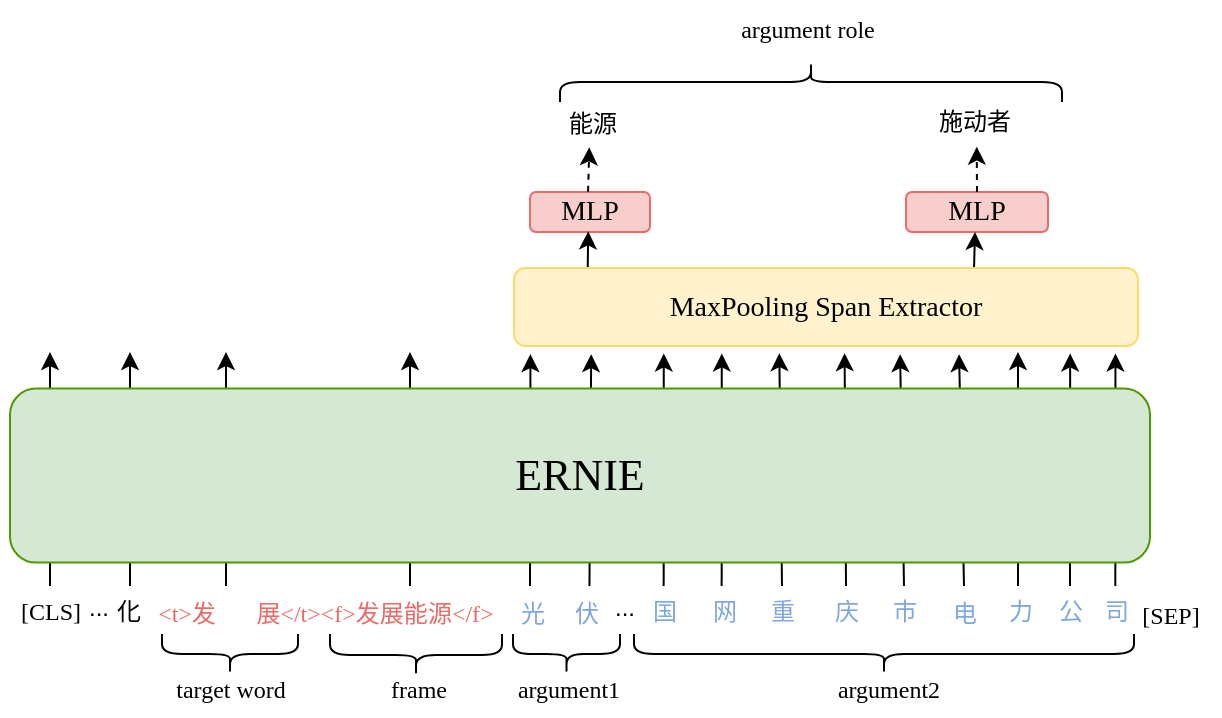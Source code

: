 <mxfile version="22.1.7" type="github">
  <diagram name="第 1 页" id="cDEk6XNcKek-WAjLcnGO">
    <mxGraphModel dx="1196" dy="541" grid="0" gridSize="10" guides="1" tooltips="1" connect="1" arrows="1" fold="1" page="1" pageScale="1" pageWidth="827" pageHeight="1169" math="0" shadow="0">
      <root>
        <mxCell id="0" />
        <mxCell id="1" parent="0" />
        <mxCell id="wikc9cr1I75WuTmCPpgR-7" value="&lt;font face=&quot;Georgia&quot;&gt;[CLS]&lt;/font&gt;" style="text;html=1;align=center;verticalAlign=middle;resizable=0;points=[];autosize=1;strokeColor=none;fillColor=none;" parent="1" vertex="1">
          <mxGeometry x="195" y="634" width="50" height="30" as="geometry" />
        </mxCell>
        <mxCell id="wikc9cr1I75WuTmCPpgR-8" value="&lt;font color=&quot;#ea6b66&quot; face=&quot;宋体-简&quot;&gt;&lt;font style=&quot;vertical-align: inherit;&quot;&gt;&lt;font style=&quot;vertical-align: inherit;&quot;&gt;&amp;lt;t&amp;gt;发&lt;/font&gt;&lt;/font&gt;&lt;/font&gt;" style="text;html=1;align=center;verticalAlign=middle;resizable=0;points=[];autosize=1;strokeColor=none;fillColor=none;" parent="1" vertex="1">
          <mxGeometry x="262" y="636" width="52" height="27" as="geometry" />
        </mxCell>
        <mxCell id="wikc9cr1I75WuTmCPpgR-9" value="&lt;font color=&quot;#ea6b66&quot; face=&quot;宋体-简&quot;&gt;&lt;font style=&quot;vertical-align: inherit;&quot;&gt;&lt;font style=&quot;vertical-align: inherit;&quot;&gt;&lt;font style=&quot;vertical-align: inherit;&quot;&gt;&lt;font style=&quot;vertical-align: inherit;&quot;&gt;展&amp;lt;/t&amp;gt;&amp;lt;f&amp;gt;发展能&lt;/font&gt;&lt;/font&gt;&lt;/font&gt;&lt;/font&gt;&lt;/font&gt;&lt;font face=&quot;楷体-简&quot; color=&quot;#ea6b66&quot;&gt;&lt;font style=&quot;vertical-align: inherit;&quot;&gt;&lt;font style=&quot;vertical-align: inherit;&quot;&gt;&lt;font style=&quot;vertical-align: inherit;&quot;&gt;&lt;font style=&quot;vertical-align: inherit;&quot;&gt;源&lt;/font&gt;&lt;/font&gt;&lt;/font&gt;&lt;/font&gt;&lt;/font&gt;&lt;font color=&quot;#ea6b66&quot; face=&quot;宋体-简&quot;&gt;&lt;font style=&quot;vertical-align: inherit;&quot;&gt;&lt;font style=&quot;vertical-align: inherit;&quot;&gt;&lt;font style=&quot;vertical-align: inherit;&quot;&gt;&lt;font style=&quot;vertical-align: inherit;&quot;&gt;&amp;lt;/f&amp;gt;&lt;/font&gt;&lt;/font&gt;&lt;/font&gt;&lt;/font&gt;&lt;/font&gt;" style="text;html=1;align=center;verticalAlign=middle;resizable=0;points=[];autosize=1;strokeColor=none;fillColor=none;" parent="1" vertex="1">
          <mxGeometry x="305" y="636" width="154" height="27" as="geometry" />
        </mxCell>
        <mxCell id="wikc9cr1I75WuTmCPpgR-10" value="..." style="text;html=1;align=center;verticalAlign=middle;resizable=0;points=[];autosize=1;strokeColor=none;fillColor=none;" parent="1" vertex="1">
          <mxGeometry x="230" y="634" width="28" height="26" as="geometry" />
        </mxCell>
        <mxCell id="wikc9cr1I75WuTmCPpgR-11" value="&lt;font color=&quot;#7ea6e0&quot;&gt;&lt;font style=&quot;vertical-align: inherit;&quot;&gt;&lt;font style=&quot;vertical-align: inherit;&quot;&gt;光&lt;/font&gt;&lt;/font&gt;&lt;/font&gt;" style="text;html=1;align=center;verticalAlign=middle;resizable=0;points=[];autosize=1;strokeColor=none;fillColor=none;fontFamily=宋体-简;" parent="1" vertex="1">
          <mxGeometry x="446" y="637" width="30" height="26" as="geometry" />
        </mxCell>
        <mxCell id="wikc9cr1I75WuTmCPpgR-12" value="&lt;font color=&quot;#7ea6e0&quot;&gt;&lt;font style=&quot;vertical-align: inherit;&quot;&gt;&lt;font style=&quot;vertical-align: inherit;&quot;&gt;&lt;font style=&quot;vertical-align: inherit;&quot;&gt;&lt;font style=&quot;vertical-align: inherit;&quot;&gt;伏&lt;/font&gt;&lt;/font&gt;&lt;/font&gt;&lt;/font&gt;&lt;/font&gt;" style="text;html=1;align=center;verticalAlign=middle;resizable=0;points=[];autosize=1;strokeColor=none;fillColor=none;fontFamily=宋体-简;" parent="1" vertex="1">
          <mxGeometry x="473" y="637" width="30" height="26" as="geometry" />
        </mxCell>
        <mxCell id="wikc9cr1I75WuTmCPpgR-17" value="&lt;font style=&quot;vertical-align: inherit;&quot;&gt;&lt;font style=&quot;vertical-align: inherit;&quot;&gt;化&lt;/font&gt;&lt;/font&gt;" style="text;html=1;align=center;verticalAlign=middle;resizable=0;points=[];autosize=1;strokeColor=none;fillColor=none;fontFamily=宋体-简;" parent="1" vertex="1">
          <mxGeometry x="244" y="636" width="30" height="26" as="geometry" />
        </mxCell>
        <mxCell id="wikc9cr1I75WuTmCPpgR-20" value="&lt;font face=&quot;Georgia&quot;&gt;[SEP]&lt;/font&gt;" style="text;html=1;align=center;verticalAlign=middle;resizable=0;points=[];autosize=1;strokeColor=none;fillColor=none;" parent="1" vertex="1">
          <mxGeometry x="755" y="636" width="50" height="30" as="geometry" />
        </mxCell>
        <mxCell id="wikc9cr1I75WuTmCPpgR-21" value="..." style="text;html=1;align=center;verticalAlign=middle;resizable=0;points=[];autosize=1;strokeColor=none;fillColor=none;" parent="1" vertex="1">
          <mxGeometry x="492.5" y="634" width="28" height="26" as="geometry" />
        </mxCell>
        <mxCell id="wikc9cr1I75WuTmCPpgR-25" value="" style="shape=curlyBracket;whiteSpace=wrap;html=1;rounded=1;flipH=1;labelPosition=right;verticalLabelPosition=middle;align=left;verticalAlign=middle;direction=north;" parent="1" vertex="1">
          <mxGeometry x="451.5" y="660" width="53.5" height="20" as="geometry" />
        </mxCell>
        <mxCell id="wikc9cr1I75WuTmCPpgR-26" value="&lt;font style=&quot;&quot; face=&quot;Georgia&quot;&gt;&lt;font style=&quot;vertical-align: inherit;&quot;&gt;&lt;font style=&quot;vertical-align: inherit; font-size: 12px;&quot;&gt;argument1&lt;/font&gt;&lt;/font&gt;&lt;/font&gt;" style="text;html=1;align=center;verticalAlign=middle;resizable=0;points=[];autosize=1;strokeColor=none;fillColor=none;" parent="1" vertex="1">
          <mxGeometry x="441.25" y="675" width="75" height="26" as="geometry" />
        </mxCell>
        <mxCell id="wikc9cr1I75WuTmCPpgR-27" value="" style="shape=curlyBracket;whiteSpace=wrap;html=1;rounded=1;flipH=1;labelPosition=right;verticalLabelPosition=middle;align=left;verticalAlign=middle;direction=north;" parent="1" vertex="1">
          <mxGeometry x="276" y="660" width="68" height="20" as="geometry" />
        </mxCell>
        <mxCell id="wikc9cr1I75WuTmCPpgR-28" value="&lt;font face=&quot;Georgia&quot;&gt;&lt;font style=&quot;vertical-align: inherit;&quot;&gt;&lt;font style=&quot;vertical-align: inherit;&quot;&gt;target word&lt;/font&gt;&lt;/font&gt;&lt;/font&gt;" style="text;html=1;align=center;verticalAlign=middle;resizable=0;points=[];autosize=1;strokeColor=none;fillColor=none;" parent="1" vertex="1">
          <mxGeometry x="270.5" y="675" width="79" height="26" as="geometry" />
        </mxCell>
        <mxCell id="wikc9cr1I75WuTmCPpgR-46" value="&lt;font style=&quot;font-size: 14px;&quot; face=&quot;Georgia&quot;&gt;MLP&lt;/font&gt;" style="rounded=1;whiteSpace=wrap;html=1;fillColor=#F8CECC;strokeColor=#EA6B66;" parent="1" vertex="1">
          <mxGeometry x="460" y="439" width="60" height="20" as="geometry" />
        </mxCell>
        <mxCell id="wikc9cr1I75WuTmCPpgR-49" value="&lt;font color=&quot;#7ea6e0&quot;&gt;&lt;font style=&quot;vertical-align: inherit;&quot;&gt;&lt;font style=&quot;vertical-align: inherit;&quot;&gt;国&lt;/font&gt;&lt;/font&gt;&lt;/font&gt;" style="text;html=1;align=center;verticalAlign=middle;resizable=0;points=[];autosize=1;strokeColor=none;fillColor=none;fontFamily=宋体-简;" parent="1" vertex="1">
          <mxGeometry x="512" y="636" width="30" height="26" as="geometry" />
        </mxCell>
        <mxCell id="wikc9cr1I75WuTmCPpgR-50" value="&lt;font color=&quot;#7ea6e0&quot;&gt;&lt;font style=&quot;vertical-align: inherit;&quot;&gt;&lt;font style=&quot;vertical-align: inherit;&quot;&gt;网&lt;/font&gt;&lt;/font&gt;&lt;/font&gt;" style="text;html=1;align=center;verticalAlign=middle;resizable=0;points=[];autosize=1;strokeColor=none;fillColor=none;fontFamily=宋体-简;" parent="1" vertex="1">
          <mxGeometry x="542" y="636" width="30" height="26" as="geometry" />
        </mxCell>
        <mxCell id="wikc9cr1I75WuTmCPpgR-51" value="&lt;font color=&quot;#7ea6e0&quot;&gt;&lt;font style=&quot;vertical-align: inherit;&quot;&gt;&lt;font style=&quot;vertical-align: inherit;&quot;&gt;重&lt;/font&gt;&lt;/font&gt;&lt;/font&gt;" style="text;html=1;align=center;verticalAlign=middle;resizable=0;points=[];autosize=1;strokeColor=none;fillColor=none;fontFamily=宋体-简;" parent="1" vertex="1">
          <mxGeometry x="571" y="636" width="30" height="26" as="geometry" />
        </mxCell>
        <mxCell id="wikc9cr1I75WuTmCPpgR-52" value="&lt;font color=&quot;#7ea6e0&quot;&gt;&lt;font style=&quot;vertical-align: inherit;&quot;&gt;&lt;font style=&quot;vertical-align: inherit;&quot;&gt;庆&lt;/font&gt;&lt;/font&gt;&lt;/font&gt;" style="text;html=1;align=center;verticalAlign=middle;resizable=0;points=[];autosize=1;strokeColor=none;fillColor=none;fontFamily=宋体-简;" parent="1" vertex="1">
          <mxGeometry x="603" y="636" width="30" height="26" as="geometry" />
        </mxCell>
        <mxCell id="wikc9cr1I75WuTmCPpgR-53" value="" style="shape=curlyBracket;whiteSpace=wrap;html=1;rounded=1;flipH=1;labelPosition=right;verticalLabelPosition=middle;align=left;verticalAlign=middle;direction=north;" parent="1" vertex="1">
          <mxGeometry x="512" y="660" width="250" height="20" as="geometry" />
        </mxCell>
        <mxCell id="wikc9cr1I75WuTmCPpgR-54" value="&lt;font style=&quot;&quot; face=&quot;Georgia&quot;&gt;&lt;font style=&quot;vertical-align: inherit;&quot;&gt;&lt;font style=&quot;vertical-align: inherit; font-size: 12px;&quot;&gt;argument2&lt;/font&gt;&lt;/font&gt;&lt;/font&gt;" style="text;html=1;align=center;verticalAlign=middle;resizable=0;points=[];autosize=1;strokeColor=none;fillColor=none;" parent="1" vertex="1">
          <mxGeometry x="601" y="675" width="76" height="26" as="geometry" />
        </mxCell>
        <mxCell id="wikc9cr1I75WuTmCPpgR-55" value="" style="shape=curlyBracket;whiteSpace=wrap;html=1;rounded=1;flipH=1;labelPosition=right;verticalLabelPosition=middle;align=left;verticalAlign=middle;direction=north;" parent="1" vertex="1">
          <mxGeometry x="360" y="660" width="86" height="21" as="geometry" />
        </mxCell>
        <mxCell id="wikc9cr1I75WuTmCPpgR-56" value="&lt;font face=&quot;Georgia&quot;&gt;&lt;font style=&quot;vertical-align: inherit;&quot;&gt;&lt;font style=&quot;vertical-align: inherit;&quot;&gt;frame&lt;/font&gt;&lt;/font&gt;&lt;/font&gt;" style="text;html=1;align=center;verticalAlign=middle;resizable=0;points=[];autosize=1;strokeColor=none;fillColor=none;" parent="1" vertex="1">
          <mxGeometry x="379.5" y="675" width="49" height="26" as="geometry" />
        </mxCell>
        <mxCell id="wikc9cr1I75WuTmCPpgR-61" value="&lt;font style=&quot;font-size: 14px;&quot; face=&quot;Georgia&quot;&gt;MLP&lt;/font&gt;" style="rounded=1;whiteSpace=wrap;html=1;fillColor=#F8CECC;strokeColor=#EA6B66;" parent="1" vertex="1">
          <mxGeometry x="648" y="439" width="71" height="20" as="geometry" />
        </mxCell>
        <mxCell id="wikc9cr1I75WuTmCPpgR-62" value="" style="endArrow=classic;html=1;rounded=0;entryX=0.485;entryY=0.983;entryDx=0;entryDy=0;entryPerimeter=0;exitX=0.118;exitY=0.119;exitDx=0;exitDy=0;exitPerimeter=0;" parent="1" source="wikc9cr1I75WuTmCPpgR-39" target="wikc9cr1I75WuTmCPpgR-46" edge="1">
          <mxGeometry width="50" height="50" relative="1" as="geometry">
            <mxPoint x="492" y="486" as="sourcePoint" />
            <mxPoint x="469" y="335" as="targetPoint" />
          </mxGeometry>
        </mxCell>
        <mxCell id="wikc9cr1I75WuTmCPpgR-64" value="" style="endArrow=classic;html=1;rounded=0;exitX=0.737;exitY=0.071;exitDx=0;exitDy=0;entryX=0.486;entryY=1;entryDx=0;entryDy=0;entryPerimeter=0;exitPerimeter=0;" parent="1" source="wikc9cr1I75WuTmCPpgR-39" target="wikc9cr1I75WuTmCPpgR-61" edge="1">
          <mxGeometry width="50" height="50" relative="1" as="geometry">
            <mxPoint x="652" y="481" as="sourcePoint" />
            <mxPoint x="652" y="460" as="targetPoint" />
          </mxGeometry>
        </mxCell>
        <mxCell id="wikc9cr1I75WuTmCPpgR-67" value="&lt;font face=&quot;楷体-简&quot;&gt;&lt;font style=&quot;vertical-align: inherit;&quot;&gt;&lt;font style=&quot;vertical-align: inherit;&quot;&gt;&lt;font style=&quot;vertical-align: inherit;&quot;&gt;&lt;font style=&quot;vertical-align: inherit;&quot;&gt;&lt;font style=&quot;vertical-align: inherit;&quot;&gt;&lt;font style=&quot;vertical-align: inherit;&quot;&gt;能源&lt;/font&gt;&lt;/font&gt;&lt;/font&gt;&lt;/font&gt;&lt;/font&gt;&lt;/font&gt;&lt;/font&gt;" style="text;html=1;align=center;verticalAlign=middle;resizable=0;points=[];autosize=1;strokeColor=none;fillColor=none;" parent="1" vertex="1">
          <mxGeometry x="470" y="391" width="42" height="27" as="geometry" />
        </mxCell>
        <mxCell id="wikc9cr1I75WuTmCPpgR-68" value="&lt;font face=&quot;楷体-简&quot;&gt;施动者&lt;/font&gt;" style="text;html=1;align=center;verticalAlign=middle;resizable=0;points=[];autosize=1;strokeColor=none;fillColor=none;" parent="1" vertex="1">
          <mxGeometry x="651.5" y="389" width="60" height="30" as="geometry" />
        </mxCell>
        <mxCell id="wikc9cr1I75WuTmCPpgR-69" value="" style="endArrow=classic;html=1;rounded=0;exitX=0.484;exitY=-0.008;exitDx=0;exitDy=0;exitPerimeter=0;dashed=1;entryX=0.468;entryY=0.951;entryDx=0;entryDy=0;entryPerimeter=0;" parent="1" source="wikc9cr1I75WuTmCPpgR-46" edge="1" target="wikc9cr1I75WuTmCPpgR-67">
          <mxGeometry width="50" height="50" relative="1" as="geometry">
            <mxPoint x="513.75" y="439" as="sourcePoint" />
            <mxPoint x="488" y="415" as="targetPoint" />
          </mxGeometry>
        </mxCell>
        <mxCell id="wikc9cr1I75WuTmCPpgR-72" value="&lt;font face=&quot;Georgia&quot;&gt;&lt;font style=&quot;vertical-align: inherit;&quot;&gt;&lt;font style=&quot;vertical-align: inherit;&quot;&gt;argument role&lt;/font&gt;&lt;/font&gt;&lt;/font&gt;" style="text;html=1;strokeColor=none;fillColor=none;align=center;verticalAlign=middle;whiteSpace=wrap;rounded=0;" parent="1" vertex="1">
          <mxGeometry x="553" y="343" width="92" height="30" as="geometry" />
        </mxCell>
        <mxCell id="wikc9cr1I75WuTmCPpgR-73" value="" style="shape=curlyBracket;whiteSpace=wrap;html=1;rounded=1;flipH=1;labelPosition=right;verticalLabelPosition=middle;align=left;verticalAlign=middle;direction=south;" parent="1" vertex="1">
          <mxGeometry x="475" y="374" width="251" height="20" as="geometry" />
        </mxCell>
        <mxCell id="fCZt3Lphy2ytk_YCttzU-1" value="&lt;font color=&quot;#7ea6e0&quot;&gt;&lt;font style=&quot;vertical-align: inherit;&quot;&gt;&lt;font style=&quot;vertical-align: inherit;&quot;&gt;市&lt;/font&gt;&lt;/font&gt;&lt;/font&gt;" style="text;html=1;align=center;verticalAlign=middle;resizable=0;points=[];autosize=1;strokeColor=none;fillColor=none;fontFamily=宋体-简;" vertex="1" parent="1">
          <mxGeometry x="632" y="635.5" width="30" height="26" as="geometry" />
        </mxCell>
        <mxCell id="fCZt3Lphy2ytk_YCttzU-4" value="&lt;font color=&quot;#7ea6e0&quot;&gt;&lt;font style=&quot;vertical-align: inherit;&quot;&gt;&lt;font style=&quot;vertical-align: inherit;&quot;&gt;&lt;font style=&quot;vertical-align: inherit;&quot;&gt;&lt;font style=&quot;vertical-align: inherit;&quot;&gt;电&lt;/font&gt;&lt;/font&gt;&lt;/font&gt;&lt;/font&gt;&lt;/font&gt;" style="text;html=1;align=center;verticalAlign=middle;resizable=0;points=[];autosize=1;strokeColor=none;fillColor=none;fontFamily=宋体-简;" vertex="1" parent="1">
          <mxGeometry x="662" y="636.5" width="30" height="26" as="geometry" />
        </mxCell>
        <mxCell id="fCZt3Lphy2ytk_YCttzU-5" value="&lt;font color=&quot;#7ea6e0&quot;&gt;&lt;font style=&quot;vertical-align: inherit;&quot;&gt;&lt;font style=&quot;vertical-align: inherit;&quot;&gt;&lt;font style=&quot;vertical-align: inherit;&quot;&gt;&lt;font style=&quot;vertical-align: inherit;&quot;&gt;力&lt;/font&gt;&lt;/font&gt;&lt;/font&gt;&lt;/font&gt;&lt;/font&gt;" style="text;html=1;align=center;verticalAlign=middle;resizable=0;points=[];autosize=1;strokeColor=none;fillColor=none;fontFamily=宋体-简;" vertex="1" parent="1">
          <mxGeometry x="690" y="636" width="30" height="26" as="geometry" />
        </mxCell>
        <mxCell id="fCZt3Lphy2ytk_YCttzU-7" value="&lt;font color=&quot;#7ea6e0&quot;&gt;&lt;font style=&quot;vertical-align: inherit;&quot;&gt;&lt;font style=&quot;vertical-align: inherit;&quot;&gt;公&lt;/font&gt;&lt;/font&gt;&lt;/font&gt;" style="text;html=1;align=center;verticalAlign=middle;resizable=0;points=[];autosize=1;strokeColor=none;fillColor=none;fontFamily=宋体-简;" vertex="1" parent="1">
          <mxGeometry x="715" y="636" width="30" height="26" as="geometry" />
        </mxCell>
        <mxCell id="fCZt3Lphy2ytk_YCttzU-8" value="&lt;font color=&quot;#7ea6e0&quot;&gt;&lt;font style=&quot;vertical-align: inherit;&quot;&gt;&lt;font style=&quot;vertical-align: inherit;&quot;&gt;&lt;font style=&quot;vertical-align: inherit;&quot;&gt;&lt;font style=&quot;vertical-align: inherit;&quot;&gt;司&lt;/font&gt;&lt;/font&gt;&lt;/font&gt;&lt;/font&gt;&lt;/font&gt;" style="text;html=1;align=center;verticalAlign=middle;resizable=0;points=[];autosize=1;strokeColor=none;fillColor=none;fontFamily=宋体-简;" vertex="1" parent="1">
          <mxGeometry x="738" y="636" width="30" height="26" as="geometry" />
        </mxCell>
        <mxCell id="wikc9cr1I75WuTmCPpgR-39" value="&lt;font style=&quot;font-size: 14px;&quot; face=&quot;Georgia&quot;&gt;MaxPooling Span Extractor&lt;/font&gt;" style="rounded=1;whiteSpace=wrap;html=1;fillColor=#FFF2CC;strokeColor=#FFD966;" parent="1" vertex="1">
          <mxGeometry x="452" y="477" width="312" height="39" as="geometry" />
        </mxCell>
        <mxCell id="fCZt3Lphy2ytk_YCttzU-13" value="" style="endArrow=classic;html=1;rounded=0;exitX=0.5;exitY=0;exitDx=0;exitDy=0;dashed=1;entryX=0.531;entryY=0.911;entryDx=0;entryDy=0;entryPerimeter=0;" edge="1" parent="1" source="wikc9cr1I75WuTmCPpgR-61" target="wikc9cr1I75WuTmCPpgR-68">
          <mxGeometry width="50" height="50" relative="1" as="geometry">
            <mxPoint x="499" y="449" as="sourcePoint" />
            <mxPoint x="601" y="408" as="targetPoint" />
          </mxGeometry>
        </mxCell>
        <mxCell id="wikc9cr1I75WuTmCPpgR-2" value="" style="endArrow=classic;html=1;rounded=0;entryX=0.519;entryY=0.993;entryDx=0;entryDy=0;entryPerimeter=0;" parent="1" edge="1">
          <mxGeometry width="50" height="50" relative="1" as="geometry">
            <mxPoint x="586" y="636" as="sourcePoint" />
            <mxPoint x="584.649" y="519.573" as="targetPoint" />
          </mxGeometry>
        </mxCell>
        <mxCell id="wikc9cr1I75WuTmCPpgR-3" value="" style="endArrow=classic;html=1;rounded=0;entryX=0.376;entryY=1;entryDx=0;entryDy=0;entryPerimeter=0;" parent="1" edge="1">
          <mxGeometry width="50" height="50" relative="1" as="geometry">
            <mxPoint x="526.83" y="636" as="sourcePoint" />
            <mxPoint x="526.896" y="519.731" as="targetPoint" />
          </mxGeometry>
        </mxCell>
        <mxCell id="wikc9cr1I75WuTmCPpgR-4" value="" style="endArrow=classic;html=1;rounded=0;entryX=0.082;entryY=1.014;entryDx=0;entryDy=0;entryPerimeter=0;" parent="1" edge="1">
          <mxGeometry width="50" height="50" relative="1" as="geometry">
            <mxPoint x="460" y="636" as="sourcePoint" />
            <mxPoint x="460.222" y="520.049" as="targetPoint" />
          </mxGeometry>
        </mxCell>
        <mxCell id="wikc9cr1I75WuTmCPpgR-5" value="" style="endArrow=classic;html=1;rounded=0;entryX=0.231;entryY=1.016;entryDx=0;entryDy=0;entryPerimeter=0;" parent="1" edge="1">
          <mxGeometry width="50" height="50" relative="1" as="geometry">
            <mxPoint x="489.72" y="636" as="sourcePoint" />
            <mxPoint x="490.601" y="520.094" as="targetPoint" />
          </mxGeometry>
        </mxCell>
        <mxCell id="wikc9cr1I75WuTmCPpgR-6" value="" style="endArrow=classic;html=1;rounded=0;entryX=0.669;entryY=0.993;entryDx=0;entryDy=0;entryPerimeter=0;" parent="1" edge="1">
          <mxGeometry width="50" height="50" relative="1" as="geometry">
            <mxPoint x="618" y="636" as="sourcePoint" />
            <mxPoint x="617.299" y="519.573" as="targetPoint" />
          </mxGeometry>
        </mxCell>
        <mxCell id="wikc9cr1I75WuTmCPpgR-14" value="" style="endArrow=classic;html=1;rounded=0;" parent="1" edge="1">
          <mxGeometry width="50" height="50" relative="1" as="geometry">
            <mxPoint x="400" y="636" as="sourcePoint" />
            <mxPoint x="400" y="519" as="targetPoint" />
          </mxGeometry>
        </mxCell>
        <mxCell id="wikc9cr1I75WuTmCPpgR-18" value="" style="endArrow=classic;html=1;rounded=0;entryX=0.812;entryY=1.016;entryDx=0;entryDy=0;entryPerimeter=0;" parent="1" edge="1">
          <mxGeometry width="50" height="50" relative="1" as="geometry">
            <mxPoint x="647" y="636" as="sourcePoint" />
            <mxPoint x="645.052" y="520.094" as="targetPoint" />
          </mxGeometry>
        </mxCell>
        <mxCell id="wikc9cr1I75WuTmCPpgR-19" value="" style="endArrow=classic;html=1;rounded=0;" parent="1" edge="1">
          <mxGeometry width="50" height="50" relative="1" as="geometry">
            <mxPoint x="308" y="636" as="sourcePoint" />
            <mxPoint x="308" y="519" as="targetPoint" />
          </mxGeometry>
        </mxCell>
        <mxCell id="wikc9cr1I75WuTmCPpgR-22" value="" style="endArrow=classic;html=1;rounded=0;" parent="1" edge="1">
          <mxGeometry width="50" height="50" relative="1" as="geometry">
            <mxPoint x="260" y="636" as="sourcePoint" />
            <mxPoint x="260" y="519" as="targetPoint" />
          </mxGeometry>
        </mxCell>
        <mxCell id="wikc9cr1I75WuTmCPpgR-23" value="" style="endArrow=classic;html=1;rounded=0;" parent="1" edge="1">
          <mxGeometry width="50" height="50" relative="1" as="geometry">
            <mxPoint x="220" y="636" as="sourcePoint" />
            <mxPoint x="220" y="519" as="targetPoint" />
          </mxGeometry>
        </mxCell>
        <mxCell id="wikc9cr1I75WuTmCPpgR-47" value="" style="endArrow=classic;html=1;rounded=0;entryX=0.954;entryY=1.016;entryDx=0;entryDy=0;entryPerimeter=0;" parent="1" edge="1">
          <mxGeometry width="50" height="50" relative="1" as="geometry">
            <mxPoint x="677" y="636" as="sourcePoint" />
            <mxPoint x="674.534" y="520.094" as="targetPoint" />
          </mxGeometry>
        </mxCell>
        <mxCell id="wikc9cr1I75WuTmCPpgR-48" value="" style="endArrow=classic;html=1;rounded=0;" parent="1" edge="1">
          <mxGeometry width="50" height="50" relative="1" as="geometry">
            <mxPoint x="704" y="636" as="sourcePoint" />
            <mxPoint x="704" y="519" as="targetPoint" />
          </mxGeometry>
        </mxCell>
        <mxCell id="fCZt3Lphy2ytk_YCttzU-9" value="" style="endArrow=classic;html=1;rounded=0;entryX=0.376;entryY=1;entryDx=0;entryDy=0;entryPerimeter=0;" edge="1" parent="1">
          <mxGeometry width="50" height="50" relative="1" as="geometry">
            <mxPoint x="555.83" y="636" as="sourcePoint" />
            <mxPoint x="555.896" y="519.731" as="targetPoint" />
          </mxGeometry>
        </mxCell>
        <mxCell id="fCZt3Lphy2ytk_YCttzU-10" value="" style="endArrow=classic;html=1;rounded=0;entryX=0.376;entryY=1;entryDx=0;entryDy=0;entryPerimeter=0;" edge="1" parent="1">
          <mxGeometry width="50" height="50" relative="1" as="geometry">
            <mxPoint x="730.0" y="636" as="sourcePoint" />
            <mxPoint x="730.066" y="519.731" as="targetPoint" />
          </mxGeometry>
        </mxCell>
        <mxCell id="fCZt3Lphy2ytk_YCttzU-11" value="" style="endArrow=classic;html=1;rounded=0;entryX=0.376;entryY=1;entryDx=0;entryDy=0;entryPerimeter=0;" edge="1" parent="1">
          <mxGeometry width="50" height="50" relative="1" as="geometry">
            <mxPoint x="752.67" y="636" as="sourcePoint" />
            <mxPoint x="752.736" y="519.731" as="targetPoint" />
          </mxGeometry>
        </mxCell>
        <mxCell id="wikc9cr1I75WuTmCPpgR-24" value="&lt;font style=&quot;font-size: 22px;&quot; face=&quot;Georgia&quot;&gt;ERNIE&lt;/font&gt;" style="rounded=1;whiteSpace=wrap;html=1;fillColor=#D5E8D4;strokeColor=#4D9900;" parent="1" vertex="1">
          <mxGeometry x="200" y="537.281" width="570" height="87.019" as="geometry" />
        </mxCell>
      </root>
    </mxGraphModel>
  </diagram>
</mxfile>
